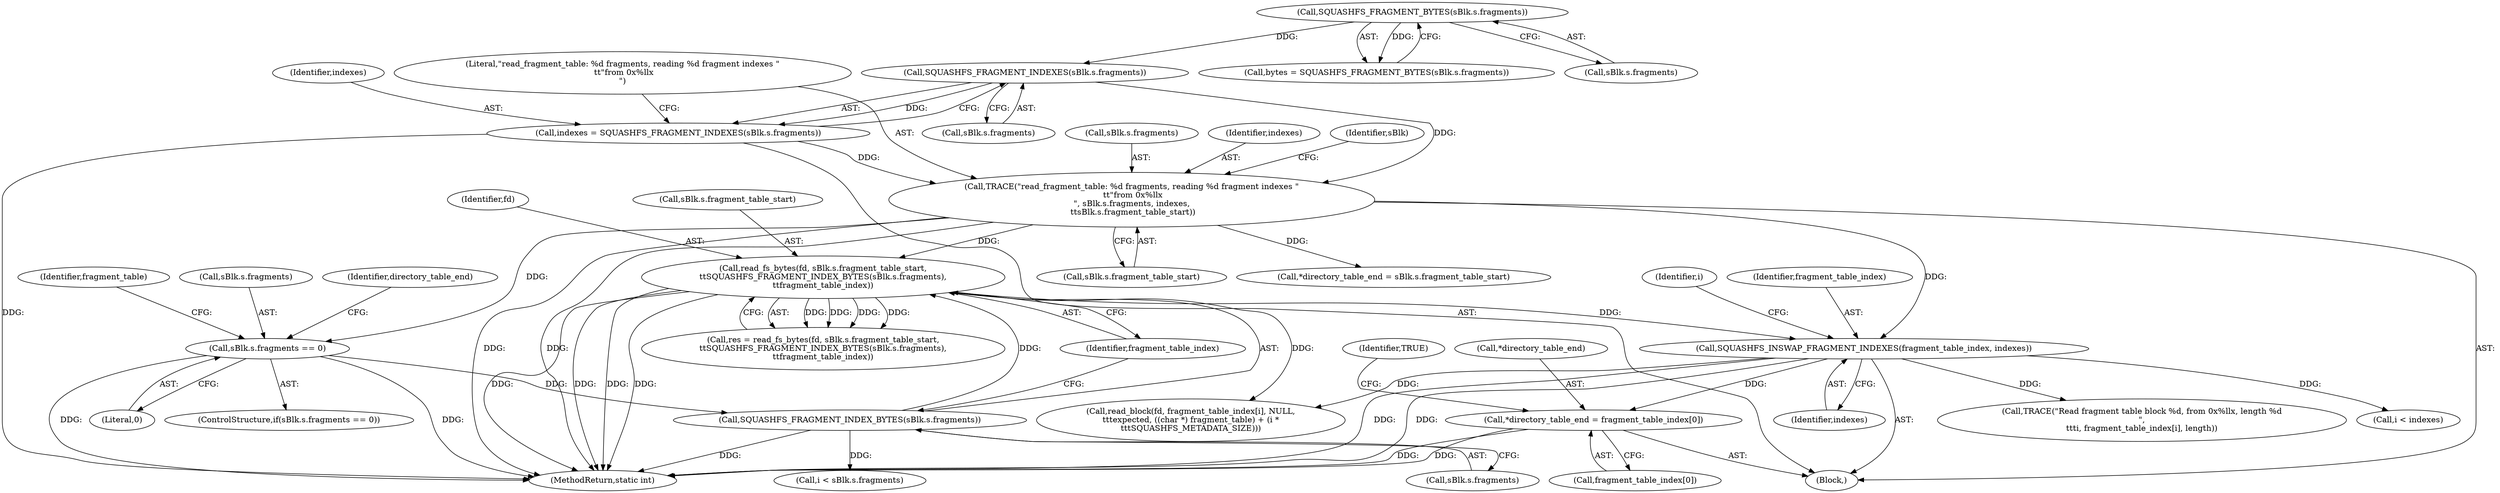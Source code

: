 digraph "1_squashfs-tools_f95864afe8833fe3ad782d714b41378e860977b1_2@array" {
"1000270" [label="(Call,*directory_table_end = fragment_table_index[0])"];
"1000191" [label="(Call,SQUASHFS_INSWAP_FRAGMENT_INDEXES(fragment_table_index, indexes))"];
"1000168" [label="(Call,read_fs_bytes(fd, sBlk.s.fragment_table_start,\n\t\tSQUASHFS_FRAGMENT_INDEX_BYTES(sBlk.s.fragments),\n\t\tfragment_table_index))"];
"1000124" [label="(Call,TRACE(\"read_fragment_table: %d fragments, reading %d fragment indexes \"\n \t\t\"from 0x%llx\n\", sBlk.s.fragments, indexes,\n \t\tsBlk.s.fragment_table_start))"];
"1000117" [label="(Call,SQUASHFS_FRAGMENT_INDEXES(sBlk.s.fragments))"];
"1000108" [label="(Call,SQUASHFS_FRAGMENT_BYTES(sBlk.s.fragments))"];
"1000115" [label="(Call,indexes = SQUASHFS_FRAGMENT_INDEXES(sBlk.s.fragments))"];
"1000175" [label="(Call,SQUASHFS_FRAGMENT_INDEX_BYTES(sBlk.s.fragments))"];
"1000138" [label="(Call,sBlk.s.fragments == 0)"];
"1000108" [label="(Call,SQUASHFS_FRAGMENT_BYTES(sBlk.s.fragments))"];
"1000116" [label="(Identifier,indexes)"];
"1000273" [label="(Call,fragment_table_index[0])"];
"1000181" [label="(Identifier,fragment_table_index)"];
"1000126" [label="(Call,sBlk.s.fragments)"];
"1000124" [label="(Call,TRACE(\"read_fragment_table: %d fragments, reading %d fragment indexes \"\n \t\t\"from 0x%llx\n\", sBlk.s.fragments, indexes,\n \t\tsBlk.s.fragment_table_start))"];
"1000131" [label="(Identifier,indexes)"];
"1000118" [label="(Call,sBlk.s.fragments)"];
"1000102" [label="(Block,)"];
"1000222" [label="(Call,read_block(fd, fragment_table_index[i], NULL,\n\t\t\texpected, ((char *) fragment_table) + (i *\n\t\t\tSQUASHFS_METADATA_SIZE)))"];
"1000191" [label="(Call,SQUASHFS_INSWAP_FRAGMENT_INDEXES(fragment_table_index, indexes))"];
"1000256" [label="(Call,i < sBlk.s.fragments)"];
"1000141" [label="(Identifier,sBlk)"];
"1000138" [label="(Call,sBlk.s.fragments == 0)"];
"1000169" [label="(Identifier,fd)"];
"1000106" [label="(Call,bytes = SQUASHFS_FRAGMENT_BYTES(sBlk.s.fragments))"];
"1000277" [label="(Identifier,TRUE)"];
"1000125" [label="(Literal,\"read_fragment_table: %d fragments, reading %d fragment indexes \"\n \t\t\"from 0x%llx\n\")"];
"1000271" [label="(Call,*directory_table_end)"];
"1000176" [label="(Call,sBlk.s.fragments)"];
"1000166" [label="(Call,res = read_fs_bytes(fd, sBlk.s.fragment_table_start,\n\t\tSQUASHFS_FRAGMENT_INDEX_BYTES(sBlk.s.fragments),\n\t\tfragment_table_index))"];
"1000117" [label="(Call,SQUASHFS_FRAGMENT_INDEXES(sBlk.s.fragments))"];
"1000109" [label="(Call,sBlk.s.fragments)"];
"1000170" [label="(Call,sBlk.s.fragment_table_start)"];
"1000193" [label="(Identifier,indexes)"];
"1000148" [label="(Identifier,directory_table_end)"];
"1000278" [label="(MethodReturn,static int)"];
"1000196" [label="(Identifier,i)"];
"1000192" [label="(Identifier,fragment_table_index)"];
"1000168" [label="(Call,read_fs_bytes(fd, sBlk.s.fragment_table_start,\n\t\tSQUASHFS_FRAGMENT_INDEX_BYTES(sBlk.s.fragments),\n\t\tfragment_table_index))"];
"1000236" [label="(Call,TRACE(\"Read fragment table block %d, from 0x%llx, length %d\n\",\n\t\t\ti, fragment_table_index[i], length))"];
"1000115" [label="(Call,indexes = SQUASHFS_FRAGMENT_INDEXES(sBlk.s.fragments))"];
"1000157" [label="(Identifier,fragment_table)"];
"1000144" [label="(Literal,0)"];
"1000139" [label="(Call,sBlk.s.fragments)"];
"1000175" [label="(Call,SQUASHFS_FRAGMENT_INDEX_BYTES(sBlk.s.fragments))"];
"1000132" [label="(Call,sBlk.s.fragment_table_start)"];
"1000146" [label="(Call,*directory_table_end = sBlk.s.fragment_table_start)"];
"1000198" [label="(Call,i < indexes)"];
"1000137" [label="(ControlStructure,if(sBlk.s.fragments == 0))"];
"1000270" [label="(Call,*directory_table_end = fragment_table_index[0])"];
"1000270" -> "1000102"  [label="AST: "];
"1000270" -> "1000273"  [label="CFG: "];
"1000271" -> "1000270"  [label="AST: "];
"1000273" -> "1000270"  [label="AST: "];
"1000277" -> "1000270"  [label="CFG: "];
"1000270" -> "1000278"  [label="DDG: "];
"1000270" -> "1000278"  [label="DDG: "];
"1000191" -> "1000270"  [label="DDG: "];
"1000191" -> "1000102"  [label="AST: "];
"1000191" -> "1000193"  [label="CFG: "];
"1000192" -> "1000191"  [label="AST: "];
"1000193" -> "1000191"  [label="AST: "];
"1000196" -> "1000191"  [label="CFG: "];
"1000191" -> "1000278"  [label="DDG: "];
"1000191" -> "1000278"  [label="DDG: "];
"1000168" -> "1000191"  [label="DDG: "];
"1000124" -> "1000191"  [label="DDG: "];
"1000191" -> "1000198"  [label="DDG: "];
"1000191" -> "1000222"  [label="DDG: "];
"1000191" -> "1000236"  [label="DDG: "];
"1000168" -> "1000166"  [label="AST: "];
"1000168" -> "1000181"  [label="CFG: "];
"1000169" -> "1000168"  [label="AST: "];
"1000170" -> "1000168"  [label="AST: "];
"1000175" -> "1000168"  [label="AST: "];
"1000181" -> "1000168"  [label="AST: "];
"1000166" -> "1000168"  [label="CFG: "];
"1000168" -> "1000278"  [label="DDG: "];
"1000168" -> "1000278"  [label="DDG: "];
"1000168" -> "1000278"  [label="DDG: "];
"1000168" -> "1000278"  [label="DDG: "];
"1000168" -> "1000166"  [label="DDG: "];
"1000168" -> "1000166"  [label="DDG: "];
"1000168" -> "1000166"  [label="DDG: "];
"1000168" -> "1000166"  [label="DDG: "];
"1000124" -> "1000168"  [label="DDG: "];
"1000175" -> "1000168"  [label="DDG: "];
"1000168" -> "1000222"  [label="DDG: "];
"1000124" -> "1000102"  [label="AST: "];
"1000124" -> "1000132"  [label="CFG: "];
"1000125" -> "1000124"  [label="AST: "];
"1000126" -> "1000124"  [label="AST: "];
"1000131" -> "1000124"  [label="AST: "];
"1000132" -> "1000124"  [label="AST: "];
"1000141" -> "1000124"  [label="CFG: "];
"1000124" -> "1000278"  [label="DDG: "];
"1000124" -> "1000278"  [label="DDG: "];
"1000117" -> "1000124"  [label="DDG: "];
"1000115" -> "1000124"  [label="DDG: "];
"1000124" -> "1000138"  [label="DDG: "];
"1000124" -> "1000146"  [label="DDG: "];
"1000117" -> "1000115"  [label="AST: "];
"1000117" -> "1000118"  [label="CFG: "];
"1000118" -> "1000117"  [label="AST: "];
"1000115" -> "1000117"  [label="CFG: "];
"1000117" -> "1000115"  [label="DDG: "];
"1000108" -> "1000117"  [label="DDG: "];
"1000108" -> "1000106"  [label="AST: "];
"1000108" -> "1000109"  [label="CFG: "];
"1000109" -> "1000108"  [label="AST: "];
"1000106" -> "1000108"  [label="CFG: "];
"1000108" -> "1000106"  [label="DDG: "];
"1000115" -> "1000102"  [label="AST: "];
"1000116" -> "1000115"  [label="AST: "];
"1000125" -> "1000115"  [label="CFG: "];
"1000115" -> "1000278"  [label="DDG: "];
"1000175" -> "1000176"  [label="CFG: "];
"1000176" -> "1000175"  [label="AST: "];
"1000181" -> "1000175"  [label="CFG: "];
"1000175" -> "1000278"  [label="DDG: "];
"1000138" -> "1000175"  [label="DDG: "];
"1000175" -> "1000256"  [label="DDG: "];
"1000138" -> "1000137"  [label="AST: "];
"1000138" -> "1000144"  [label="CFG: "];
"1000139" -> "1000138"  [label="AST: "];
"1000144" -> "1000138"  [label="AST: "];
"1000148" -> "1000138"  [label="CFG: "];
"1000157" -> "1000138"  [label="CFG: "];
"1000138" -> "1000278"  [label="DDG: "];
"1000138" -> "1000278"  [label="DDG: "];
}
